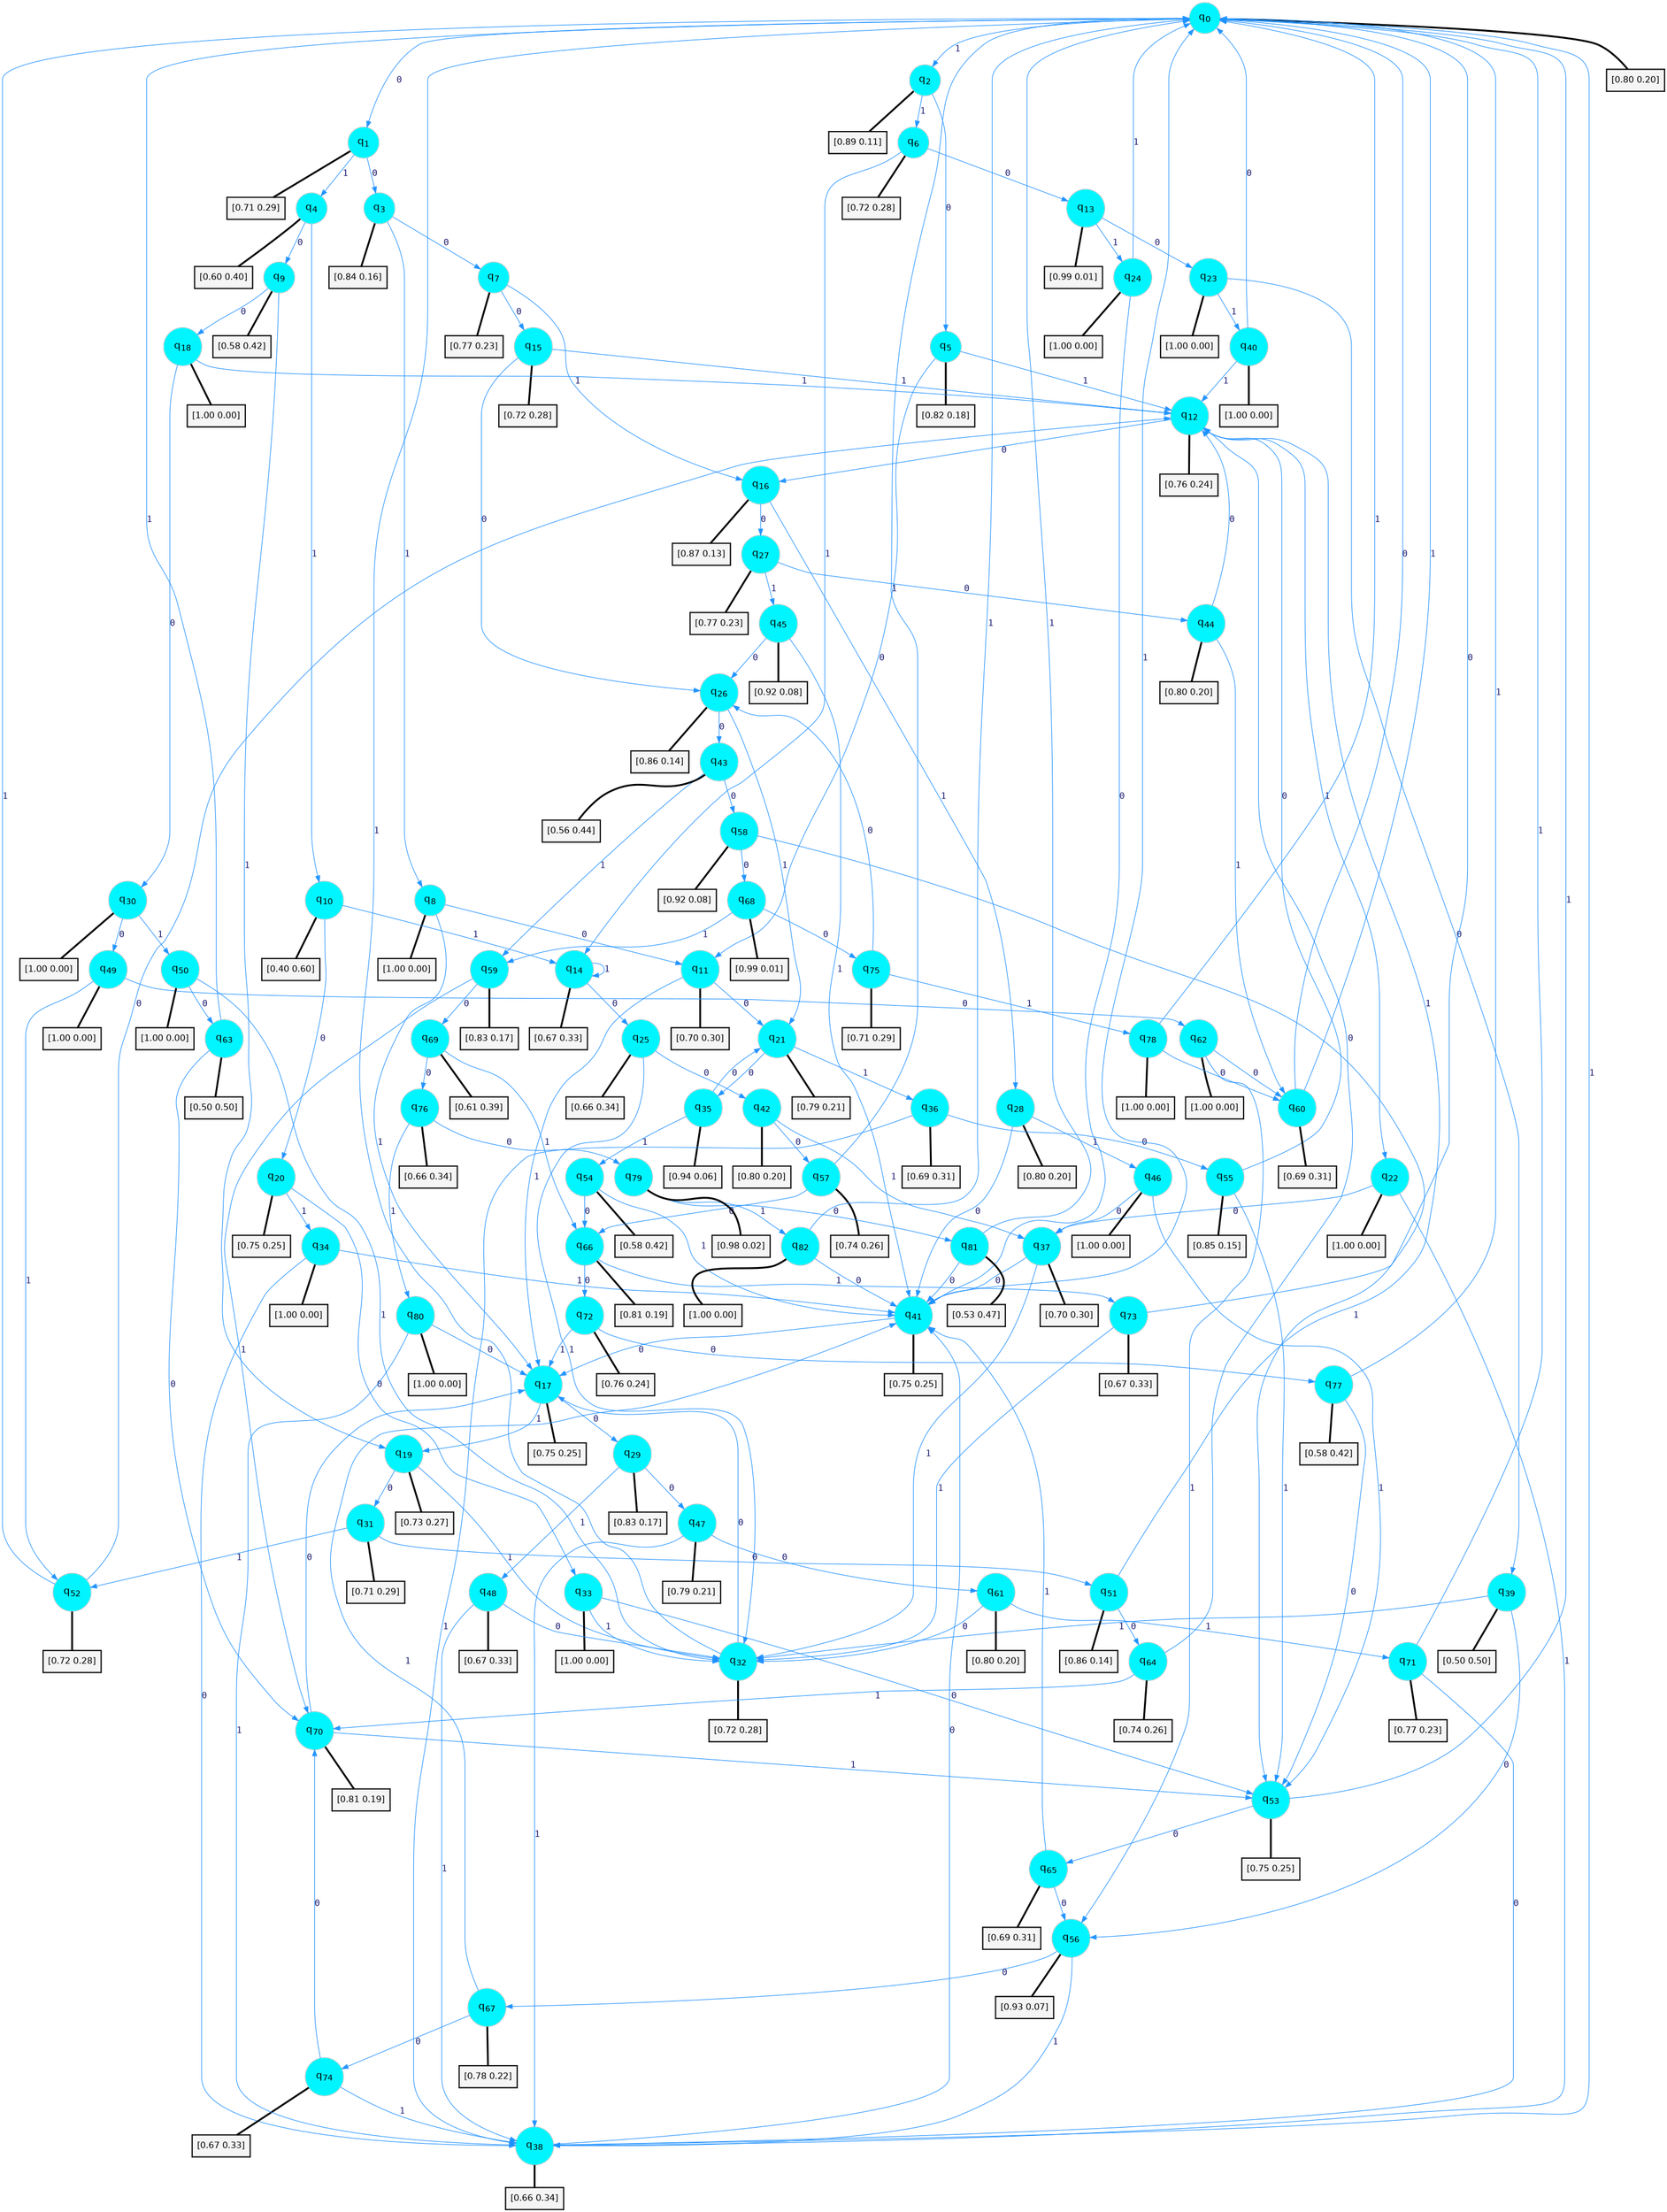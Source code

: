 digraph G {
graph [
bgcolor=transparent, dpi=300, rankdir=TD, size="40,25"];
node [
color=gray, fillcolor=turquoise1, fontcolor=black, fontname=Helvetica, fontsize=16, fontweight=bold, shape=circle, style=filled];
edge [
arrowsize=1, color=dodgerblue1, fontcolor=midnightblue, fontname=courier, fontweight=bold, penwidth=1, style=solid, weight=20];
0[label=<q<SUB>0</SUB>>];
1[label=<q<SUB>1</SUB>>];
2[label=<q<SUB>2</SUB>>];
3[label=<q<SUB>3</SUB>>];
4[label=<q<SUB>4</SUB>>];
5[label=<q<SUB>5</SUB>>];
6[label=<q<SUB>6</SUB>>];
7[label=<q<SUB>7</SUB>>];
8[label=<q<SUB>8</SUB>>];
9[label=<q<SUB>9</SUB>>];
10[label=<q<SUB>10</SUB>>];
11[label=<q<SUB>11</SUB>>];
12[label=<q<SUB>12</SUB>>];
13[label=<q<SUB>13</SUB>>];
14[label=<q<SUB>14</SUB>>];
15[label=<q<SUB>15</SUB>>];
16[label=<q<SUB>16</SUB>>];
17[label=<q<SUB>17</SUB>>];
18[label=<q<SUB>18</SUB>>];
19[label=<q<SUB>19</SUB>>];
20[label=<q<SUB>20</SUB>>];
21[label=<q<SUB>21</SUB>>];
22[label=<q<SUB>22</SUB>>];
23[label=<q<SUB>23</SUB>>];
24[label=<q<SUB>24</SUB>>];
25[label=<q<SUB>25</SUB>>];
26[label=<q<SUB>26</SUB>>];
27[label=<q<SUB>27</SUB>>];
28[label=<q<SUB>28</SUB>>];
29[label=<q<SUB>29</SUB>>];
30[label=<q<SUB>30</SUB>>];
31[label=<q<SUB>31</SUB>>];
32[label=<q<SUB>32</SUB>>];
33[label=<q<SUB>33</SUB>>];
34[label=<q<SUB>34</SUB>>];
35[label=<q<SUB>35</SUB>>];
36[label=<q<SUB>36</SUB>>];
37[label=<q<SUB>37</SUB>>];
38[label=<q<SUB>38</SUB>>];
39[label=<q<SUB>39</SUB>>];
40[label=<q<SUB>40</SUB>>];
41[label=<q<SUB>41</SUB>>];
42[label=<q<SUB>42</SUB>>];
43[label=<q<SUB>43</SUB>>];
44[label=<q<SUB>44</SUB>>];
45[label=<q<SUB>45</SUB>>];
46[label=<q<SUB>46</SUB>>];
47[label=<q<SUB>47</SUB>>];
48[label=<q<SUB>48</SUB>>];
49[label=<q<SUB>49</SUB>>];
50[label=<q<SUB>50</SUB>>];
51[label=<q<SUB>51</SUB>>];
52[label=<q<SUB>52</SUB>>];
53[label=<q<SUB>53</SUB>>];
54[label=<q<SUB>54</SUB>>];
55[label=<q<SUB>55</SUB>>];
56[label=<q<SUB>56</SUB>>];
57[label=<q<SUB>57</SUB>>];
58[label=<q<SUB>58</SUB>>];
59[label=<q<SUB>59</SUB>>];
60[label=<q<SUB>60</SUB>>];
61[label=<q<SUB>61</SUB>>];
62[label=<q<SUB>62</SUB>>];
63[label=<q<SUB>63</SUB>>];
64[label=<q<SUB>64</SUB>>];
65[label=<q<SUB>65</SUB>>];
66[label=<q<SUB>66</SUB>>];
67[label=<q<SUB>67</SUB>>];
68[label=<q<SUB>68</SUB>>];
69[label=<q<SUB>69</SUB>>];
70[label=<q<SUB>70</SUB>>];
71[label=<q<SUB>71</SUB>>];
72[label=<q<SUB>72</SUB>>];
73[label=<q<SUB>73</SUB>>];
74[label=<q<SUB>74</SUB>>];
75[label=<q<SUB>75</SUB>>];
76[label=<q<SUB>76</SUB>>];
77[label=<q<SUB>77</SUB>>];
78[label=<q<SUB>78</SUB>>];
79[label=<q<SUB>79</SUB>>];
80[label=<q<SUB>80</SUB>>];
81[label=<q<SUB>81</SUB>>];
82[label=<q<SUB>82</SUB>>];
83[label="[0.80 0.20]", shape=box,fontcolor=black, fontname=Helvetica, fontsize=14, penwidth=2, fillcolor=whitesmoke,color=black];
84[label="[0.71 0.29]", shape=box,fontcolor=black, fontname=Helvetica, fontsize=14, penwidth=2, fillcolor=whitesmoke,color=black];
85[label="[0.89 0.11]", shape=box,fontcolor=black, fontname=Helvetica, fontsize=14, penwidth=2, fillcolor=whitesmoke,color=black];
86[label="[0.84 0.16]", shape=box,fontcolor=black, fontname=Helvetica, fontsize=14, penwidth=2, fillcolor=whitesmoke,color=black];
87[label="[0.60 0.40]", shape=box,fontcolor=black, fontname=Helvetica, fontsize=14, penwidth=2, fillcolor=whitesmoke,color=black];
88[label="[0.82 0.18]", shape=box,fontcolor=black, fontname=Helvetica, fontsize=14, penwidth=2, fillcolor=whitesmoke,color=black];
89[label="[0.72 0.28]", shape=box,fontcolor=black, fontname=Helvetica, fontsize=14, penwidth=2, fillcolor=whitesmoke,color=black];
90[label="[0.77 0.23]", shape=box,fontcolor=black, fontname=Helvetica, fontsize=14, penwidth=2, fillcolor=whitesmoke,color=black];
91[label="[1.00 0.00]", shape=box,fontcolor=black, fontname=Helvetica, fontsize=14, penwidth=2, fillcolor=whitesmoke,color=black];
92[label="[0.58 0.42]", shape=box,fontcolor=black, fontname=Helvetica, fontsize=14, penwidth=2, fillcolor=whitesmoke,color=black];
93[label="[0.40 0.60]", shape=box,fontcolor=black, fontname=Helvetica, fontsize=14, penwidth=2, fillcolor=whitesmoke,color=black];
94[label="[0.70 0.30]", shape=box,fontcolor=black, fontname=Helvetica, fontsize=14, penwidth=2, fillcolor=whitesmoke,color=black];
95[label="[0.76 0.24]", shape=box,fontcolor=black, fontname=Helvetica, fontsize=14, penwidth=2, fillcolor=whitesmoke,color=black];
96[label="[0.99 0.01]", shape=box,fontcolor=black, fontname=Helvetica, fontsize=14, penwidth=2, fillcolor=whitesmoke,color=black];
97[label="[0.67 0.33]", shape=box,fontcolor=black, fontname=Helvetica, fontsize=14, penwidth=2, fillcolor=whitesmoke,color=black];
98[label="[0.72 0.28]", shape=box,fontcolor=black, fontname=Helvetica, fontsize=14, penwidth=2, fillcolor=whitesmoke,color=black];
99[label="[0.87 0.13]", shape=box,fontcolor=black, fontname=Helvetica, fontsize=14, penwidth=2, fillcolor=whitesmoke,color=black];
100[label="[0.75 0.25]", shape=box,fontcolor=black, fontname=Helvetica, fontsize=14, penwidth=2, fillcolor=whitesmoke,color=black];
101[label="[1.00 0.00]", shape=box,fontcolor=black, fontname=Helvetica, fontsize=14, penwidth=2, fillcolor=whitesmoke,color=black];
102[label="[0.73 0.27]", shape=box,fontcolor=black, fontname=Helvetica, fontsize=14, penwidth=2, fillcolor=whitesmoke,color=black];
103[label="[0.75 0.25]", shape=box,fontcolor=black, fontname=Helvetica, fontsize=14, penwidth=2, fillcolor=whitesmoke,color=black];
104[label="[0.79 0.21]", shape=box,fontcolor=black, fontname=Helvetica, fontsize=14, penwidth=2, fillcolor=whitesmoke,color=black];
105[label="[1.00 0.00]", shape=box,fontcolor=black, fontname=Helvetica, fontsize=14, penwidth=2, fillcolor=whitesmoke,color=black];
106[label="[1.00 0.00]", shape=box,fontcolor=black, fontname=Helvetica, fontsize=14, penwidth=2, fillcolor=whitesmoke,color=black];
107[label="[1.00 0.00]", shape=box,fontcolor=black, fontname=Helvetica, fontsize=14, penwidth=2, fillcolor=whitesmoke,color=black];
108[label="[0.66 0.34]", shape=box,fontcolor=black, fontname=Helvetica, fontsize=14, penwidth=2, fillcolor=whitesmoke,color=black];
109[label="[0.86 0.14]", shape=box,fontcolor=black, fontname=Helvetica, fontsize=14, penwidth=2, fillcolor=whitesmoke,color=black];
110[label="[0.77 0.23]", shape=box,fontcolor=black, fontname=Helvetica, fontsize=14, penwidth=2, fillcolor=whitesmoke,color=black];
111[label="[0.80 0.20]", shape=box,fontcolor=black, fontname=Helvetica, fontsize=14, penwidth=2, fillcolor=whitesmoke,color=black];
112[label="[0.83 0.17]", shape=box,fontcolor=black, fontname=Helvetica, fontsize=14, penwidth=2, fillcolor=whitesmoke,color=black];
113[label="[1.00 0.00]", shape=box,fontcolor=black, fontname=Helvetica, fontsize=14, penwidth=2, fillcolor=whitesmoke,color=black];
114[label="[0.71 0.29]", shape=box,fontcolor=black, fontname=Helvetica, fontsize=14, penwidth=2, fillcolor=whitesmoke,color=black];
115[label="[0.72 0.28]", shape=box,fontcolor=black, fontname=Helvetica, fontsize=14, penwidth=2, fillcolor=whitesmoke,color=black];
116[label="[1.00 0.00]", shape=box,fontcolor=black, fontname=Helvetica, fontsize=14, penwidth=2, fillcolor=whitesmoke,color=black];
117[label="[1.00 0.00]", shape=box,fontcolor=black, fontname=Helvetica, fontsize=14, penwidth=2, fillcolor=whitesmoke,color=black];
118[label="[0.94 0.06]", shape=box,fontcolor=black, fontname=Helvetica, fontsize=14, penwidth=2, fillcolor=whitesmoke,color=black];
119[label="[0.69 0.31]", shape=box,fontcolor=black, fontname=Helvetica, fontsize=14, penwidth=2, fillcolor=whitesmoke,color=black];
120[label="[0.70 0.30]", shape=box,fontcolor=black, fontname=Helvetica, fontsize=14, penwidth=2, fillcolor=whitesmoke,color=black];
121[label="[0.66 0.34]", shape=box,fontcolor=black, fontname=Helvetica, fontsize=14, penwidth=2, fillcolor=whitesmoke,color=black];
122[label="[0.50 0.50]", shape=box,fontcolor=black, fontname=Helvetica, fontsize=14, penwidth=2, fillcolor=whitesmoke,color=black];
123[label="[1.00 0.00]", shape=box,fontcolor=black, fontname=Helvetica, fontsize=14, penwidth=2, fillcolor=whitesmoke,color=black];
124[label="[0.75 0.25]", shape=box,fontcolor=black, fontname=Helvetica, fontsize=14, penwidth=2, fillcolor=whitesmoke,color=black];
125[label="[0.80 0.20]", shape=box,fontcolor=black, fontname=Helvetica, fontsize=14, penwidth=2, fillcolor=whitesmoke,color=black];
126[label="[0.56 0.44]", shape=box,fontcolor=black, fontname=Helvetica, fontsize=14, penwidth=2, fillcolor=whitesmoke,color=black];
127[label="[0.80 0.20]", shape=box,fontcolor=black, fontname=Helvetica, fontsize=14, penwidth=2, fillcolor=whitesmoke,color=black];
128[label="[0.92 0.08]", shape=box,fontcolor=black, fontname=Helvetica, fontsize=14, penwidth=2, fillcolor=whitesmoke,color=black];
129[label="[1.00 0.00]", shape=box,fontcolor=black, fontname=Helvetica, fontsize=14, penwidth=2, fillcolor=whitesmoke,color=black];
130[label="[0.79 0.21]", shape=box,fontcolor=black, fontname=Helvetica, fontsize=14, penwidth=2, fillcolor=whitesmoke,color=black];
131[label="[0.67 0.33]", shape=box,fontcolor=black, fontname=Helvetica, fontsize=14, penwidth=2, fillcolor=whitesmoke,color=black];
132[label="[1.00 0.00]", shape=box,fontcolor=black, fontname=Helvetica, fontsize=14, penwidth=2, fillcolor=whitesmoke,color=black];
133[label="[1.00 0.00]", shape=box,fontcolor=black, fontname=Helvetica, fontsize=14, penwidth=2, fillcolor=whitesmoke,color=black];
134[label="[0.86 0.14]", shape=box,fontcolor=black, fontname=Helvetica, fontsize=14, penwidth=2, fillcolor=whitesmoke,color=black];
135[label="[0.72 0.28]", shape=box,fontcolor=black, fontname=Helvetica, fontsize=14, penwidth=2, fillcolor=whitesmoke,color=black];
136[label="[0.75 0.25]", shape=box,fontcolor=black, fontname=Helvetica, fontsize=14, penwidth=2, fillcolor=whitesmoke,color=black];
137[label="[0.58 0.42]", shape=box,fontcolor=black, fontname=Helvetica, fontsize=14, penwidth=2, fillcolor=whitesmoke,color=black];
138[label="[0.85 0.15]", shape=box,fontcolor=black, fontname=Helvetica, fontsize=14, penwidth=2, fillcolor=whitesmoke,color=black];
139[label="[0.93 0.07]", shape=box,fontcolor=black, fontname=Helvetica, fontsize=14, penwidth=2, fillcolor=whitesmoke,color=black];
140[label="[0.74 0.26]", shape=box,fontcolor=black, fontname=Helvetica, fontsize=14, penwidth=2, fillcolor=whitesmoke,color=black];
141[label="[0.92 0.08]", shape=box,fontcolor=black, fontname=Helvetica, fontsize=14, penwidth=2, fillcolor=whitesmoke,color=black];
142[label="[0.83 0.17]", shape=box,fontcolor=black, fontname=Helvetica, fontsize=14, penwidth=2, fillcolor=whitesmoke,color=black];
143[label="[0.69 0.31]", shape=box,fontcolor=black, fontname=Helvetica, fontsize=14, penwidth=2, fillcolor=whitesmoke,color=black];
144[label="[0.80 0.20]", shape=box,fontcolor=black, fontname=Helvetica, fontsize=14, penwidth=2, fillcolor=whitesmoke,color=black];
145[label="[1.00 0.00]", shape=box,fontcolor=black, fontname=Helvetica, fontsize=14, penwidth=2, fillcolor=whitesmoke,color=black];
146[label="[0.50 0.50]", shape=box,fontcolor=black, fontname=Helvetica, fontsize=14, penwidth=2, fillcolor=whitesmoke,color=black];
147[label="[0.74 0.26]", shape=box,fontcolor=black, fontname=Helvetica, fontsize=14, penwidth=2, fillcolor=whitesmoke,color=black];
148[label="[0.69 0.31]", shape=box,fontcolor=black, fontname=Helvetica, fontsize=14, penwidth=2, fillcolor=whitesmoke,color=black];
149[label="[0.81 0.19]", shape=box,fontcolor=black, fontname=Helvetica, fontsize=14, penwidth=2, fillcolor=whitesmoke,color=black];
150[label="[0.78 0.22]", shape=box,fontcolor=black, fontname=Helvetica, fontsize=14, penwidth=2, fillcolor=whitesmoke,color=black];
151[label="[0.99 0.01]", shape=box,fontcolor=black, fontname=Helvetica, fontsize=14, penwidth=2, fillcolor=whitesmoke,color=black];
152[label="[0.61 0.39]", shape=box,fontcolor=black, fontname=Helvetica, fontsize=14, penwidth=2, fillcolor=whitesmoke,color=black];
153[label="[0.81 0.19]", shape=box,fontcolor=black, fontname=Helvetica, fontsize=14, penwidth=2, fillcolor=whitesmoke,color=black];
154[label="[0.77 0.23]", shape=box,fontcolor=black, fontname=Helvetica, fontsize=14, penwidth=2, fillcolor=whitesmoke,color=black];
155[label="[0.76 0.24]", shape=box,fontcolor=black, fontname=Helvetica, fontsize=14, penwidth=2, fillcolor=whitesmoke,color=black];
156[label="[0.67 0.33]", shape=box,fontcolor=black, fontname=Helvetica, fontsize=14, penwidth=2, fillcolor=whitesmoke,color=black];
157[label="[0.67 0.33]", shape=box,fontcolor=black, fontname=Helvetica, fontsize=14, penwidth=2, fillcolor=whitesmoke,color=black];
158[label="[0.71 0.29]", shape=box,fontcolor=black, fontname=Helvetica, fontsize=14, penwidth=2, fillcolor=whitesmoke,color=black];
159[label="[0.66 0.34]", shape=box,fontcolor=black, fontname=Helvetica, fontsize=14, penwidth=2, fillcolor=whitesmoke,color=black];
160[label="[0.58 0.42]", shape=box,fontcolor=black, fontname=Helvetica, fontsize=14, penwidth=2, fillcolor=whitesmoke,color=black];
161[label="[1.00 0.00]", shape=box,fontcolor=black, fontname=Helvetica, fontsize=14, penwidth=2, fillcolor=whitesmoke,color=black];
162[label="[0.98 0.02]", shape=box,fontcolor=black, fontname=Helvetica, fontsize=14, penwidth=2, fillcolor=whitesmoke,color=black];
163[label="[1.00 0.00]", shape=box,fontcolor=black, fontname=Helvetica, fontsize=14, penwidth=2, fillcolor=whitesmoke,color=black];
164[label="[0.53 0.47]", shape=box,fontcolor=black, fontname=Helvetica, fontsize=14, penwidth=2, fillcolor=whitesmoke,color=black];
165[label="[1.00 0.00]", shape=box,fontcolor=black, fontname=Helvetica, fontsize=14, penwidth=2, fillcolor=whitesmoke,color=black];
0->1 [label=0];
0->2 [label=1];
0->83 [arrowhead=none, penwidth=3,color=black];
1->3 [label=0];
1->4 [label=1];
1->84 [arrowhead=none, penwidth=3,color=black];
2->5 [label=0];
2->6 [label=1];
2->85 [arrowhead=none, penwidth=3,color=black];
3->7 [label=0];
3->8 [label=1];
3->86 [arrowhead=none, penwidth=3,color=black];
4->9 [label=0];
4->10 [label=1];
4->87 [arrowhead=none, penwidth=3,color=black];
5->11 [label=0];
5->12 [label=1];
5->88 [arrowhead=none, penwidth=3,color=black];
6->13 [label=0];
6->14 [label=1];
6->89 [arrowhead=none, penwidth=3,color=black];
7->15 [label=0];
7->16 [label=1];
7->90 [arrowhead=none, penwidth=3,color=black];
8->11 [label=0];
8->17 [label=1];
8->91 [arrowhead=none, penwidth=3,color=black];
9->18 [label=0];
9->19 [label=1];
9->92 [arrowhead=none, penwidth=3,color=black];
10->20 [label=0];
10->14 [label=1];
10->93 [arrowhead=none, penwidth=3,color=black];
11->21 [label=0];
11->17 [label=1];
11->94 [arrowhead=none, penwidth=3,color=black];
12->16 [label=0];
12->22 [label=1];
12->95 [arrowhead=none, penwidth=3,color=black];
13->23 [label=0];
13->24 [label=1];
13->96 [arrowhead=none, penwidth=3,color=black];
14->25 [label=0];
14->14 [label=1];
14->97 [arrowhead=none, penwidth=3,color=black];
15->26 [label=0];
15->12 [label=1];
15->98 [arrowhead=none, penwidth=3,color=black];
16->27 [label=0];
16->28 [label=1];
16->99 [arrowhead=none, penwidth=3,color=black];
17->29 [label=0];
17->19 [label=1];
17->100 [arrowhead=none, penwidth=3,color=black];
18->30 [label=0];
18->12 [label=1];
18->101 [arrowhead=none, penwidth=3,color=black];
19->31 [label=0];
19->32 [label=1];
19->102 [arrowhead=none, penwidth=3,color=black];
20->33 [label=0];
20->34 [label=1];
20->103 [arrowhead=none, penwidth=3,color=black];
21->35 [label=0];
21->36 [label=1];
21->104 [arrowhead=none, penwidth=3,color=black];
22->37 [label=0];
22->38 [label=1];
22->105 [arrowhead=none, penwidth=3,color=black];
23->39 [label=0];
23->40 [label=1];
23->106 [arrowhead=none, penwidth=3,color=black];
24->41 [label=0];
24->0 [label=1];
24->107 [arrowhead=none, penwidth=3,color=black];
25->42 [label=0];
25->32 [label=1];
25->108 [arrowhead=none, penwidth=3,color=black];
26->43 [label=0];
26->21 [label=1];
26->109 [arrowhead=none, penwidth=3,color=black];
27->44 [label=0];
27->45 [label=1];
27->110 [arrowhead=none, penwidth=3,color=black];
28->41 [label=0];
28->46 [label=1];
28->111 [arrowhead=none, penwidth=3,color=black];
29->47 [label=0];
29->48 [label=1];
29->112 [arrowhead=none, penwidth=3,color=black];
30->49 [label=0];
30->50 [label=1];
30->113 [arrowhead=none, penwidth=3,color=black];
31->51 [label=0];
31->52 [label=1];
31->114 [arrowhead=none, penwidth=3,color=black];
32->17 [label=0];
32->0 [label=1];
32->115 [arrowhead=none, penwidth=3,color=black];
33->53 [label=0];
33->32 [label=1];
33->116 [arrowhead=none, penwidth=3,color=black];
34->38 [label=0];
34->41 [label=1];
34->117 [arrowhead=none, penwidth=3,color=black];
35->21 [label=0];
35->54 [label=1];
35->118 [arrowhead=none, penwidth=3,color=black];
36->55 [label=0];
36->38 [label=1];
36->119 [arrowhead=none, penwidth=3,color=black];
37->41 [label=0];
37->32 [label=1];
37->120 [arrowhead=none, penwidth=3,color=black];
38->41 [label=0];
38->0 [label=1];
38->121 [arrowhead=none, penwidth=3,color=black];
39->56 [label=0];
39->32 [label=1];
39->122 [arrowhead=none, penwidth=3,color=black];
40->0 [label=0];
40->12 [label=1];
40->123 [arrowhead=none, penwidth=3,color=black];
41->17 [label=0];
41->0 [label=1];
41->124 [arrowhead=none, penwidth=3,color=black];
42->57 [label=0];
42->37 [label=1];
42->125 [arrowhead=none, penwidth=3,color=black];
43->58 [label=0];
43->59 [label=1];
43->126 [arrowhead=none, penwidth=3,color=black];
44->12 [label=0];
44->60 [label=1];
44->127 [arrowhead=none, penwidth=3,color=black];
45->26 [label=0];
45->41 [label=1];
45->128 [arrowhead=none, penwidth=3,color=black];
46->37 [label=0];
46->53 [label=1];
46->129 [arrowhead=none, penwidth=3,color=black];
47->61 [label=0];
47->38 [label=1];
47->130 [arrowhead=none, penwidth=3,color=black];
48->32 [label=0];
48->38 [label=1];
48->131 [arrowhead=none, penwidth=3,color=black];
49->62 [label=0];
49->52 [label=1];
49->132 [arrowhead=none, penwidth=3,color=black];
50->63 [label=0];
50->32 [label=1];
50->133 [arrowhead=none, penwidth=3,color=black];
51->64 [label=0];
51->12 [label=1];
51->134 [arrowhead=none, penwidth=3,color=black];
52->12 [label=0];
52->0 [label=1];
52->135 [arrowhead=none, penwidth=3,color=black];
53->65 [label=0];
53->0 [label=1];
53->136 [arrowhead=none, penwidth=3,color=black];
54->66 [label=0];
54->41 [label=1];
54->137 [arrowhead=none, penwidth=3,color=black];
55->12 [label=0];
55->53 [label=1];
55->138 [arrowhead=none, penwidth=3,color=black];
56->67 [label=0];
56->38 [label=1];
56->139 [arrowhead=none, penwidth=3,color=black];
57->66 [label=0];
57->0 [label=1];
57->140 [arrowhead=none, penwidth=3,color=black];
58->68 [label=0];
58->53 [label=1];
58->141 [arrowhead=none, penwidth=3,color=black];
59->69 [label=0];
59->70 [label=1];
59->142 [arrowhead=none, penwidth=3,color=black];
60->0 [label=0];
60->0 [label=1];
60->143 [arrowhead=none, penwidth=3,color=black];
61->32 [label=0];
61->71 [label=1];
61->144 [arrowhead=none, penwidth=3,color=black];
62->60 [label=0];
62->56 [label=1];
62->145 [arrowhead=none, penwidth=3,color=black];
63->70 [label=0];
63->0 [label=1];
63->146 [arrowhead=none, penwidth=3,color=black];
64->12 [label=0];
64->70 [label=1];
64->147 [arrowhead=none, penwidth=3,color=black];
65->56 [label=0];
65->41 [label=1];
65->148 [arrowhead=none, penwidth=3,color=black];
66->72 [label=0];
66->73 [label=1];
66->149 [arrowhead=none, penwidth=3,color=black];
67->74 [label=0];
67->41 [label=1];
67->150 [arrowhead=none, penwidth=3,color=black];
68->75 [label=0];
68->59 [label=1];
68->151 [arrowhead=none, penwidth=3,color=black];
69->76 [label=0];
69->66 [label=1];
69->152 [arrowhead=none, penwidth=3,color=black];
70->17 [label=0];
70->53 [label=1];
70->153 [arrowhead=none, penwidth=3,color=black];
71->38 [label=0];
71->0 [label=1];
71->154 [arrowhead=none, penwidth=3,color=black];
72->77 [label=0];
72->17 [label=1];
72->155 [arrowhead=none, penwidth=3,color=black];
73->0 [label=0];
73->32 [label=1];
73->156 [arrowhead=none, penwidth=3,color=black];
74->70 [label=0];
74->38 [label=1];
74->157 [arrowhead=none, penwidth=3,color=black];
75->26 [label=0];
75->78 [label=1];
75->158 [arrowhead=none, penwidth=3,color=black];
76->79 [label=0];
76->80 [label=1];
76->159 [arrowhead=none, penwidth=3,color=black];
77->53 [label=0];
77->0 [label=1];
77->160 [arrowhead=none, penwidth=3,color=black];
78->60 [label=0];
78->0 [label=1];
78->161 [arrowhead=none, penwidth=3,color=black];
79->81 [label=0];
79->82 [label=1];
79->162 [arrowhead=none, penwidth=3,color=black];
80->17 [label=0];
80->38 [label=1];
80->163 [arrowhead=none, penwidth=3,color=black];
81->41 [label=0];
81->0 [label=1];
81->164 [arrowhead=none, penwidth=3,color=black];
82->41 [label=0];
82->0 [label=1];
82->165 [arrowhead=none, penwidth=3,color=black];
}
